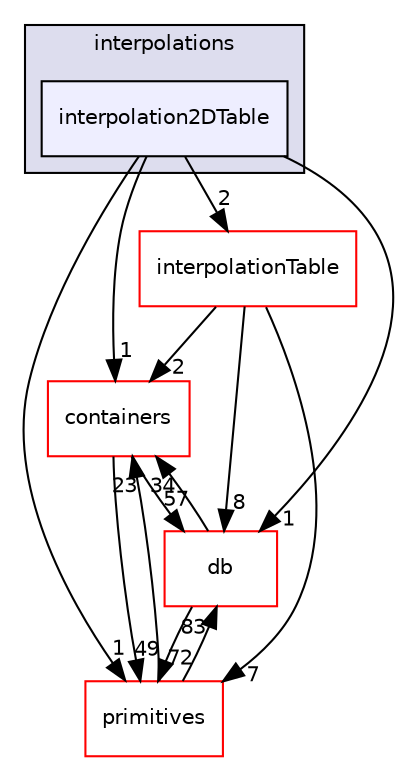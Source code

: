 digraph "src/OpenFOAM/interpolations/interpolation2DTable" {
  bgcolor=transparent;
  compound=true
  node [ fontsize="10", fontname="Helvetica"];
  edge [ labelfontsize="10", labelfontname="Helvetica"];
  subgraph clusterdir_e764f87aebd421bcba631b254777cd25 {
    graph [ bgcolor="#ddddee", pencolor="black", label="interpolations" fontname="Helvetica", fontsize="10", URL="dir_e764f87aebd421bcba631b254777cd25.html"]
  dir_8630504119f3d0001a5421f145fe19b5 [shape=box, label="interpolation2DTable", style="filled", fillcolor="#eeeeff", pencolor="black", URL="dir_8630504119f3d0001a5421f145fe19b5.html"];
  }
  dir_19d0872053bde092be81d7fe3f56cbf7 [shape=box label="containers" color="red" URL="dir_19d0872053bde092be81d7fe3f56cbf7.html"];
  dir_63c634f7a7cfd679ac26c67fb30fc32f [shape=box label="db" color="red" URL="dir_63c634f7a7cfd679ac26c67fb30fc32f.html"];
  dir_3e50f45338116b169052b428016851aa [shape=box label="primitives" color="red" URL="dir_3e50f45338116b169052b428016851aa.html"];
  dir_9f1aca8cdff648a574ac91ac8f606876 [shape=box label="interpolationTable" color="red" URL="dir_9f1aca8cdff648a574ac91ac8f606876.html"];
  dir_8630504119f3d0001a5421f145fe19b5->dir_19d0872053bde092be81d7fe3f56cbf7 [headlabel="1", labeldistance=1.5 headhref="dir_002123_001902.html"];
  dir_8630504119f3d0001a5421f145fe19b5->dir_63c634f7a7cfd679ac26c67fb30fc32f [headlabel="1", labeldistance=1.5 headhref="dir_002123_001953.html"];
  dir_8630504119f3d0001a5421f145fe19b5->dir_3e50f45338116b169052b428016851aa [headlabel="1", labeldistance=1.5 headhref="dir_002123_002325.html"];
  dir_8630504119f3d0001a5421f145fe19b5->dir_9f1aca8cdff648a574ac91ac8f606876 [headlabel="2", labeldistance=1.5 headhref="dir_002123_002125.html"];
  dir_19d0872053bde092be81d7fe3f56cbf7->dir_63c634f7a7cfd679ac26c67fb30fc32f [headlabel="57", labeldistance=1.5 headhref="dir_001902_001953.html"];
  dir_19d0872053bde092be81d7fe3f56cbf7->dir_3e50f45338116b169052b428016851aa [headlabel="49", labeldistance=1.5 headhref="dir_001902_002325.html"];
  dir_63c634f7a7cfd679ac26c67fb30fc32f->dir_19d0872053bde092be81d7fe3f56cbf7 [headlabel="34", labeldistance=1.5 headhref="dir_001953_001902.html"];
  dir_63c634f7a7cfd679ac26c67fb30fc32f->dir_3e50f45338116b169052b428016851aa [headlabel="72", labeldistance=1.5 headhref="dir_001953_002325.html"];
  dir_3e50f45338116b169052b428016851aa->dir_19d0872053bde092be81d7fe3f56cbf7 [headlabel="23", labeldistance=1.5 headhref="dir_002325_001902.html"];
  dir_3e50f45338116b169052b428016851aa->dir_63c634f7a7cfd679ac26c67fb30fc32f [headlabel="83", labeldistance=1.5 headhref="dir_002325_001953.html"];
  dir_9f1aca8cdff648a574ac91ac8f606876->dir_19d0872053bde092be81d7fe3f56cbf7 [headlabel="2", labeldistance=1.5 headhref="dir_002125_001902.html"];
  dir_9f1aca8cdff648a574ac91ac8f606876->dir_63c634f7a7cfd679ac26c67fb30fc32f [headlabel="8", labeldistance=1.5 headhref="dir_002125_001953.html"];
  dir_9f1aca8cdff648a574ac91ac8f606876->dir_3e50f45338116b169052b428016851aa [headlabel="7", labeldistance=1.5 headhref="dir_002125_002325.html"];
}
